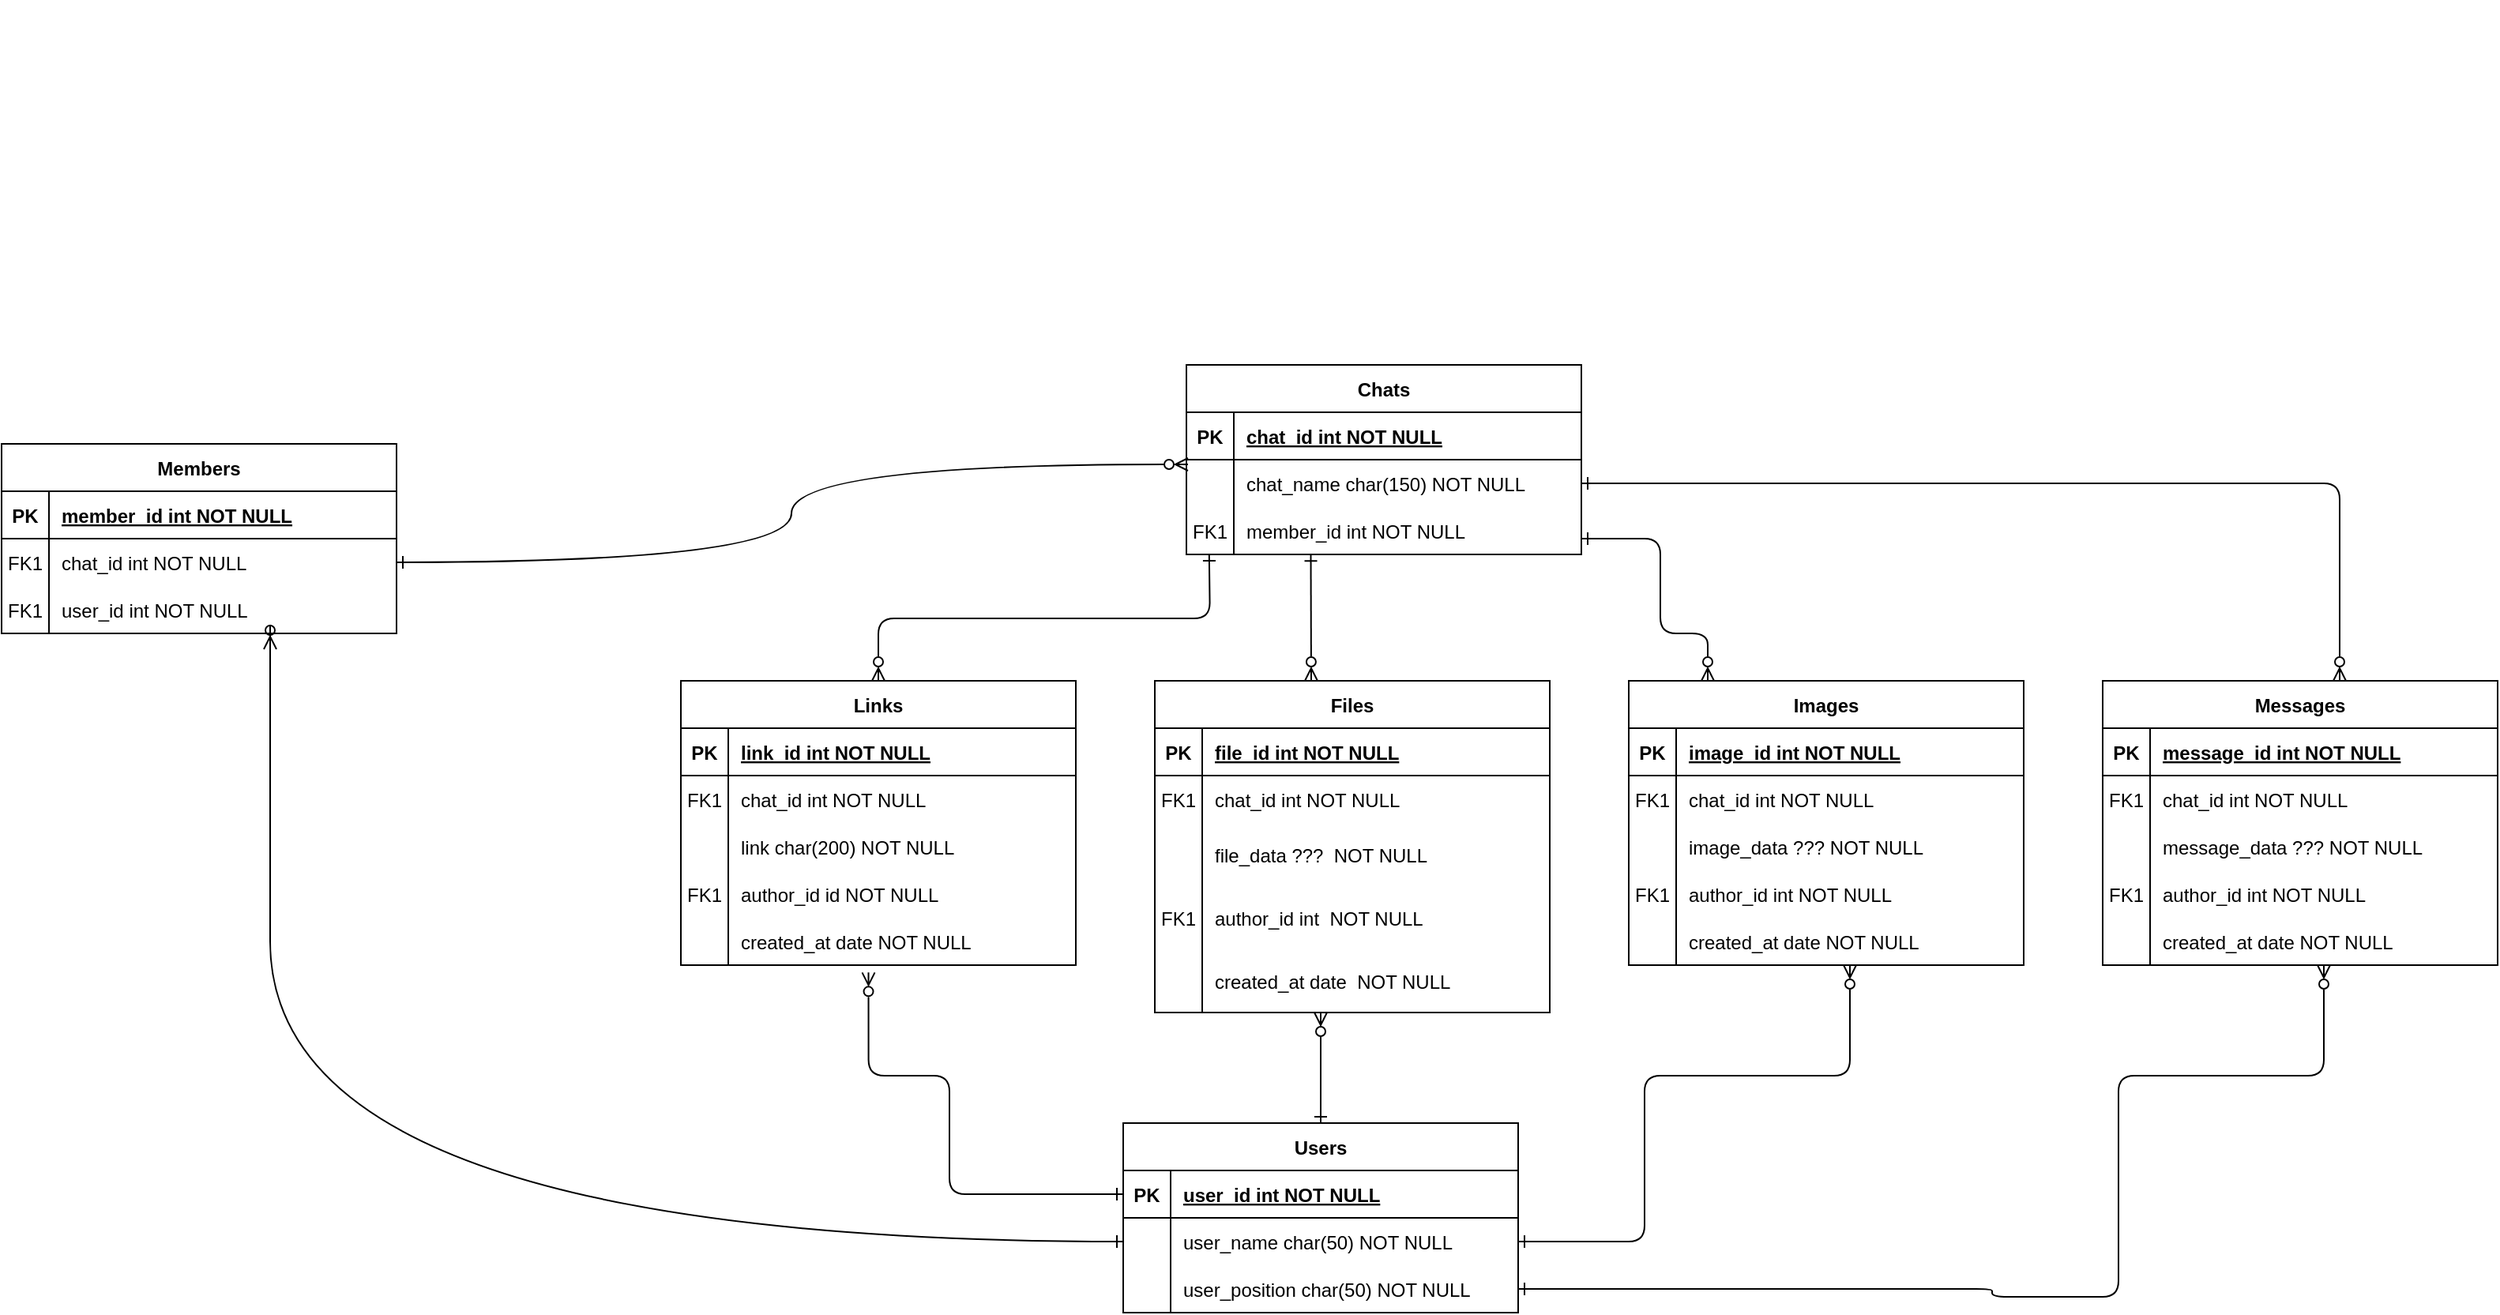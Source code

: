 <mxfile version="18.0.6" type="github">
  <diagram id="R2lEEEUBdFMjLlhIrx00" name="Database structure Vue Chat">
    <mxGraphModel dx="2926" dy="1094" grid="0" gridSize="10" guides="1" tooltips="1" connect="1" arrows="1" fold="1" page="1" pageScale="1" pageWidth="850" pageHeight="1100" math="0" shadow="0" extFonts="Permanent Marker^https://fonts.googleapis.com/css?family=Permanent+Marker">
      <root>
        <mxCell id="0" />
        <mxCell id="1" parent="0" />
        <mxCell id="C-vyLk0tnHw3VtMMgP7b-23" value="Users" style="shape=table;startSize=30;container=1;collapsible=1;childLayout=tableLayout;fixedRows=1;rowLines=0;fontStyle=1;align=center;resizeLast=1;" parent="1" vertex="1">
          <mxGeometry x="40" y="920" width="250" height="120" as="geometry" />
        </mxCell>
        <mxCell id="C-vyLk0tnHw3VtMMgP7b-24" value="" style="shape=partialRectangle;collapsible=0;dropTarget=0;pointerEvents=0;fillColor=none;points=[[0,0.5],[1,0.5]];portConstraint=eastwest;top=0;left=0;right=0;bottom=1;" parent="C-vyLk0tnHw3VtMMgP7b-23" vertex="1">
          <mxGeometry y="30" width="250" height="30" as="geometry" />
        </mxCell>
        <mxCell id="C-vyLk0tnHw3VtMMgP7b-25" value="PK" style="shape=partialRectangle;overflow=hidden;connectable=0;fillColor=none;top=0;left=0;bottom=0;right=0;fontStyle=1;" parent="C-vyLk0tnHw3VtMMgP7b-24" vertex="1">
          <mxGeometry width="30" height="30" as="geometry">
            <mxRectangle width="30" height="30" as="alternateBounds" />
          </mxGeometry>
        </mxCell>
        <mxCell id="C-vyLk0tnHw3VtMMgP7b-26" value="user_id int NOT NULL " style="shape=partialRectangle;overflow=hidden;connectable=0;fillColor=none;top=0;left=0;bottom=0;right=0;align=left;spacingLeft=6;fontStyle=5;" parent="C-vyLk0tnHw3VtMMgP7b-24" vertex="1">
          <mxGeometry x="30" width="220" height="30" as="geometry">
            <mxRectangle width="220" height="30" as="alternateBounds" />
          </mxGeometry>
        </mxCell>
        <mxCell id="C-vyLk0tnHw3VtMMgP7b-27" value="" style="shape=partialRectangle;collapsible=0;dropTarget=0;pointerEvents=0;fillColor=none;points=[[0,0.5],[1,0.5]];portConstraint=eastwest;top=0;left=0;right=0;bottom=0;" parent="C-vyLk0tnHw3VtMMgP7b-23" vertex="1">
          <mxGeometry y="60" width="250" height="30" as="geometry" />
        </mxCell>
        <mxCell id="C-vyLk0tnHw3VtMMgP7b-28" value="" style="shape=partialRectangle;overflow=hidden;connectable=0;fillColor=none;top=0;left=0;bottom=0;right=0;" parent="C-vyLk0tnHw3VtMMgP7b-27" vertex="1">
          <mxGeometry width="30" height="30" as="geometry">
            <mxRectangle width="30" height="30" as="alternateBounds" />
          </mxGeometry>
        </mxCell>
        <mxCell id="C-vyLk0tnHw3VtMMgP7b-29" value="user_name char(50) NOT NULL" style="shape=partialRectangle;overflow=hidden;connectable=0;fillColor=none;top=0;left=0;bottom=0;right=0;align=left;spacingLeft=6;" parent="C-vyLk0tnHw3VtMMgP7b-27" vertex="1">
          <mxGeometry x="30" width="220" height="30" as="geometry">
            <mxRectangle width="220" height="30" as="alternateBounds" />
          </mxGeometry>
        </mxCell>
        <mxCell id="o0ubSSUvIEQE_I8WyBQd-133" value="" style="shape=partialRectangle;collapsible=0;dropTarget=0;pointerEvents=0;fillColor=none;points=[[0,0.5],[1,0.5]];portConstraint=eastwest;top=0;left=0;right=0;bottom=0;" parent="C-vyLk0tnHw3VtMMgP7b-23" vertex="1">
          <mxGeometry y="90" width="250" height="30" as="geometry" />
        </mxCell>
        <mxCell id="o0ubSSUvIEQE_I8WyBQd-134" value="" style="shape=partialRectangle;overflow=hidden;connectable=0;fillColor=none;top=0;left=0;bottom=0;right=0;" parent="o0ubSSUvIEQE_I8WyBQd-133" vertex="1">
          <mxGeometry width="30" height="30" as="geometry">
            <mxRectangle width="30" height="30" as="alternateBounds" />
          </mxGeometry>
        </mxCell>
        <mxCell id="o0ubSSUvIEQE_I8WyBQd-135" value="user_position char(50) NOT NULL" style="shape=partialRectangle;overflow=hidden;connectable=0;fillColor=none;top=0;left=0;bottom=0;right=0;align=left;spacingLeft=6;" parent="o0ubSSUvIEQE_I8WyBQd-133" vertex="1">
          <mxGeometry x="30" width="220" height="30" as="geometry">
            <mxRectangle width="220" height="30" as="alternateBounds" />
          </mxGeometry>
        </mxCell>
        <mxCell id="o0ubSSUvIEQE_I8WyBQd-2" value="" style="shape=partialRectangle;overflow=hidden;connectable=0;fillColor=none;top=0;left=0;bottom=0;right=0;" parent="1" vertex="1">
          <mxGeometry x="120" y="210" width="30" height="30" as="geometry">
            <mxRectangle width="30" height="30" as="alternateBounds" />
          </mxGeometry>
        </mxCell>
        <mxCell id="o0ubSSUvIEQE_I8WyBQd-24" value="Chats" style="shape=table;startSize=30;container=1;collapsible=1;childLayout=tableLayout;fixedRows=1;rowLines=0;fontStyle=1;align=center;resizeLast=1;" parent="1" vertex="1">
          <mxGeometry x="80" y="440" width="250" height="120" as="geometry">
            <mxRectangle x="80" y="440" width="80" height="30" as="alternateBounds" />
          </mxGeometry>
        </mxCell>
        <mxCell id="o0ubSSUvIEQE_I8WyBQd-25" value="" style="shape=partialRectangle;collapsible=0;dropTarget=0;pointerEvents=0;fillColor=none;points=[[0,0.5],[1,0.5]];portConstraint=eastwest;top=0;left=0;right=0;bottom=1;" parent="o0ubSSUvIEQE_I8WyBQd-24" vertex="1">
          <mxGeometry y="30" width="250" height="30" as="geometry" />
        </mxCell>
        <mxCell id="o0ubSSUvIEQE_I8WyBQd-26" value="PK" style="shape=partialRectangle;overflow=hidden;connectable=0;fillColor=none;top=0;left=0;bottom=0;right=0;fontStyle=1;" parent="o0ubSSUvIEQE_I8WyBQd-25" vertex="1">
          <mxGeometry width="30" height="30" as="geometry">
            <mxRectangle width="30" height="30" as="alternateBounds" />
          </mxGeometry>
        </mxCell>
        <mxCell id="o0ubSSUvIEQE_I8WyBQd-27" value="chat_id int NOT NULL " style="shape=partialRectangle;overflow=hidden;connectable=0;fillColor=none;top=0;left=0;bottom=0;right=0;align=left;spacingLeft=6;fontStyle=5;" parent="o0ubSSUvIEQE_I8WyBQd-25" vertex="1">
          <mxGeometry x="30" width="220" height="30" as="geometry">
            <mxRectangle width="220" height="30" as="alternateBounds" />
          </mxGeometry>
        </mxCell>
        <mxCell id="o0ubSSUvIEQE_I8WyBQd-28" value="" style="shape=partialRectangle;collapsible=0;dropTarget=0;pointerEvents=0;fillColor=none;points=[[0,0.5],[1,0.5]];portConstraint=eastwest;top=0;left=0;right=0;bottom=0;" parent="o0ubSSUvIEQE_I8WyBQd-24" vertex="1">
          <mxGeometry y="60" width="250" height="30" as="geometry" />
        </mxCell>
        <mxCell id="o0ubSSUvIEQE_I8WyBQd-29" value="" style="shape=partialRectangle;overflow=hidden;connectable=0;fillColor=none;top=0;left=0;bottom=0;right=0;" parent="o0ubSSUvIEQE_I8WyBQd-28" vertex="1">
          <mxGeometry width="30" height="30" as="geometry">
            <mxRectangle width="30" height="30" as="alternateBounds" />
          </mxGeometry>
        </mxCell>
        <mxCell id="o0ubSSUvIEQE_I8WyBQd-30" value="chat_name char(150) NOT NULL" style="shape=partialRectangle;overflow=hidden;connectable=0;fillColor=none;top=0;left=0;bottom=0;right=0;align=left;spacingLeft=6;" parent="o0ubSSUvIEQE_I8WyBQd-28" vertex="1">
          <mxGeometry x="30" width="220" height="30" as="geometry">
            <mxRectangle width="220" height="30" as="alternateBounds" />
          </mxGeometry>
        </mxCell>
        <mxCell id="o0ubSSUvIEQE_I8WyBQd-130" value="" style="shape=partialRectangle;collapsible=0;dropTarget=0;pointerEvents=0;fillColor=none;points=[[0,0.5],[1,0.5]];portConstraint=eastwest;top=0;left=0;right=0;bottom=0;" parent="o0ubSSUvIEQE_I8WyBQd-24" vertex="1">
          <mxGeometry y="90" width="250" height="30" as="geometry" />
        </mxCell>
        <mxCell id="o0ubSSUvIEQE_I8WyBQd-131" value="FK1" style="shape=partialRectangle;overflow=hidden;connectable=0;fillColor=none;top=0;left=0;bottom=0;right=0;" parent="o0ubSSUvIEQE_I8WyBQd-130" vertex="1">
          <mxGeometry width="30" height="30" as="geometry">
            <mxRectangle width="30" height="30" as="alternateBounds" />
          </mxGeometry>
        </mxCell>
        <mxCell id="o0ubSSUvIEQE_I8WyBQd-132" value="member_id int NOT NULL" style="shape=partialRectangle;overflow=hidden;connectable=0;fillColor=none;top=0;left=0;bottom=0;right=0;align=left;spacingLeft=6;" parent="o0ubSSUvIEQE_I8WyBQd-130" vertex="1">
          <mxGeometry x="30" width="220" height="30" as="geometry">
            <mxRectangle width="220" height="30" as="alternateBounds" />
          </mxGeometry>
        </mxCell>
        <mxCell id="o0ubSSUvIEQE_I8WyBQd-42" value="" style="endArrow=ERone;html=1;rounded=1;edgeStyle=orthogonalEdgeStyle;startArrow=ERzeroToMany;startFill=0;endFill=0;exitX=0.5;exitY=0;exitDx=0;exitDy=0;" parent="1" source="o0ubSSUvIEQE_I8WyBQd-8" edge="1">
          <mxGeometry width="50" height="50" relative="1" as="geometry">
            <mxPoint x="94.41" y="720" as="sourcePoint" />
            <mxPoint x="94.41" y="560" as="targetPoint" />
          </mxGeometry>
        </mxCell>
        <mxCell id="o0ubSSUvIEQE_I8WyBQd-44" value="" style="endArrow=ERone;html=1;rounded=1;elbow=vertical;endFill=0;startArrow=ERzeroToMany;startFill=0;entryX=0.315;entryY=1.003;entryDx=0;entryDy=0;entryPerimeter=0;" parent="1" target="o0ubSSUvIEQE_I8WyBQd-130" edge="1">
          <mxGeometry width="50" height="50" relative="1" as="geometry">
            <mxPoint x="159" y="640" as="sourcePoint" />
            <mxPoint x="288.82" y="560" as="targetPoint" />
          </mxGeometry>
        </mxCell>
        <mxCell id="o0ubSSUvIEQE_I8WyBQd-54" value="" style="group" parent="1" vertex="1" connectable="0">
          <mxGeometry x="-240" y="640" width="250" height="120" as="geometry" />
        </mxCell>
        <mxCell id="o0ubSSUvIEQE_I8WyBQd-53" value="" style="group" parent="o0ubSSUvIEQE_I8WyBQd-54" vertex="1" connectable="0">
          <mxGeometry width="250" height="120" as="geometry" />
        </mxCell>
        <mxCell id="o0ubSSUvIEQE_I8WyBQd-8" value="Links" style="shape=table;startSize=30;container=1;collapsible=1;childLayout=tableLayout;fixedRows=1;rowLines=0;fontStyle=1;align=center;resizeLast=1;" parent="o0ubSSUvIEQE_I8WyBQd-53" vertex="1">
          <mxGeometry width="250" height="180" as="geometry" />
        </mxCell>
        <mxCell id="o0ubSSUvIEQE_I8WyBQd-9" value="" style="shape=partialRectangle;collapsible=0;dropTarget=0;pointerEvents=0;fillColor=none;points=[[0,0.5],[1,0.5]];portConstraint=eastwest;top=0;left=0;right=0;bottom=1;" parent="o0ubSSUvIEQE_I8WyBQd-8" vertex="1">
          <mxGeometry y="30" width="250" height="30" as="geometry" />
        </mxCell>
        <mxCell id="o0ubSSUvIEQE_I8WyBQd-10" value="PK" style="shape=partialRectangle;overflow=hidden;connectable=0;fillColor=none;top=0;left=0;bottom=0;right=0;fontStyle=1;" parent="o0ubSSUvIEQE_I8WyBQd-9" vertex="1">
          <mxGeometry width="30" height="30" as="geometry">
            <mxRectangle width="30" height="30" as="alternateBounds" />
          </mxGeometry>
        </mxCell>
        <mxCell id="o0ubSSUvIEQE_I8WyBQd-11" value="link_id int NOT NULL " style="shape=partialRectangle;overflow=hidden;connectable=0;fillColor=none;top=0;left=0;bottom=0;right=0;align=left;spacingLeft=6;fontStyle=5;" parent="o0ubSSUvIEQE_I8WyBQd-9" vertex="1">
          <mxGeometry x="30" width="220" height="30" as="geometry">
            <mxRectangle width="220" height="30" as="alternateBounds" />
          </mxGeometry>
        </mxCell>
        <mxCell id="o0ubSSUvIEQE_I8WyBQd-12" value="" style="shape=partialRectangle;collapsible=0;dropTarget=0;pointerEvents=0;fillColor=none;points=[[0,0.5],[1,0.5]];portConstraint=eastwest;top=0;left=0;right=0;bottom=0;" parent="o0ubSSUvIEQE_I8WyBQd-8" vertex="1">
          <mxGeometry y="60" width="250" height="30" as="geometry" />
        </mxCell>
        <mxCell id="o0ubSSUvIEQE_I8WyBQd-13" value="FK1" style="shape=partialRectangle;overflow=hidden;connectable=0;fillColor=none;top=0;left=0;bottom=0;right=0;" parent="o0ubSSUvIEQE_I8WyBQd-12" vertex="1">
          <mxGeometry width="30" height="30" as="geometry">
            <mxRectangle width="30" height="30" as="alternateBounds" />
          </mxGeometry>
        </mxCell>
        <mxCell id="o0ubSSUvIEQE_I8WyBQd-14" value="chat_id int NOT NULL" style="shape=partialRectangle;overflow=hidden;connectable=0;fillColor=none;top=0;left=0;bottom=0;right=0;align=left;spacingLeft=6;" parent="o0ubSSUvIEQE_I8WyBQd-12" vertex="1">
          <mxGeometry x="30" width="220" height="30" as="geometry">
            <mxRectangle width="220" height="30" as="alternateBounds" />
          </mxGeometry>
        </mxCell>
        <mxCell id="o0ubSSUvIEQE_I8WyBQd-121" value="" style="shape=partialRectangle;collapsible=0;dropTarget=0;pointerEvents=0;fillColor=none;points=[[0,0.5],[1,0.5]];portConstraint=eastwest;top=0;left=0;right=0;bottom=0;" parent="o0ubSSUvIEQE_I8WyBQd-8" vertex="1">
          <mxGeometry y="90" width="250" height="30" as="geometry" />
        </mxCell>
        <mxCell id="o0ubSSUvIEQE_I8WyBQd-122" value="" style="shape=partialRectangle;overflow=hidden;connectable=0;fillColor=none;top=0;left=0;bottom=0;right=0;" parent="o0ubSSUvIEQE_I8WyBQd-121" vertex="1">
          <mxGeometry width="30" height="30" as="geometry">
            <mxRectangle width="30" height="30" as="alternateBounds" />
          </mxGeometry>
        </mxCell>
        <mxCell id="o0ubSSUvIEQE_I8WyBQd-123" value="link char(200) NOT NULL" style="shape=partialRectangle;overflow=hidden;connectable=0;fillColor=none;top=0;left=0;bottom=0;right=0;align=left;spacingLeft=6;" parent="o0ubSSUvIEQE_I8WyBQd-121" vertex="1">
          <mxGeometry x="30" width="220" height="30" as="geometry">
            <mxRectangle width="220" height="30" as="alternateBounds" />
          </mxGeometry>
        </mxCell>
        <mxCell id="o0ubSSUvIEQE_I8WyBQd-124" value="" style="shape=partialRectangle;collapsible=0;dropTarget=0;pointerEvents=0;fillColor=none;points=[[0,0.5],[1,0.5]];portConstraint=eastwest;top=0;left=0;right=0;bottom=0;" parent="o0ubSSUvIEQE_I8WyBQd-8" vertex="1">
          <mxGeometry y="120" width="250" height="30" as="geometry" />
        </mxCell>
        <mxCell id="o0ubSSUvIEQE_I8WyBQd-125" value="FK1" style="shape=partialRectangle;overflow=hidden;connectable=0;fillColor=none;top=0;left=0;bottom=0;right=0;" parent="o0ubSSUvIEQE_I8WyBQd-124" vertex="1">
          <mxGeometry width="30" height="30" as="geometry">
            <mxRectangle width="30" height="30" as="alternateBounds" />
          </mxGeometry>
        </mxCell>
        <mxCell id="o0ubSSUvIEQE_I8WyBQd-126" value="author_id id NOT NULL" style="shape=partialRectangle;overflow=hidden;connectable=0;fillColor=none;top=0;left=0;bottom=0;right=0;align=left;spacingLeft=6;" parent="o0ubSSUvIEQE_I8WyBQd-124" vertex="1">
          <mxGeometry x="30" width="220" height="30" as="geometry">
            <mxRectangle width="220" height="30" as="alternateBounds" />
          </mxGeometry>
        </mxCell>
        <mxCell id="o0ubSSUvIEQE_I8WyBQd-15" value="" style="shape=partialRectangle;collapsible=0;dropTarget=0;pointerEvents=0;fillColor=none;points=[[0,0.5],[1,0.5]];portConstraint=eastwest;top=0;left=0;right=0;bottom=0;" parent="o0ubSSUvIEQE_I8WyBQd-8" vertex="1">
          <mxGeometry y="150" width="250" height="30" as="geometry" />
        </mxCell>
        <mxCell id="o0ubSSUvIEQE_I8WyBQd-16" value="" style="shape=partialRectangle;overflow=hidden;connectable=0;fillColor=none;top=0;left=0;bottom=0;right=0;" parent="o0ubSSUvIEQE_I8WyBQd-15" vertex="1">
          <mxGeometry width="30" height="30" as="geometry">
            <mxRectangle width="30" height="30" as="alternateBounds" />
          </mxGeometry>
        </mxCell>
        <mxCell id="o0ubSSUvIEQE_I8WyBQd-17" value="created_at date NOT NULL" style="shape=partialRectangle;overflow=hidden;connectable=0;fillColor=none;top=0;left=0;bottom=0;right=0;align=left;spacingLeft=6;" parent="o0ubSSUvIEQE_I8WyBQd-15" vertex="1">
          <mxGeometry x="30" width="220" height="30" as="geometry">
            <mxRectangle width="220" height="30" as="alternateBounds" />
          </mxGeometry>
        </mxCell>
        <mxCell id="o0ubSSUvIEQE_I8WyBQd-55" value="" style="group" parent="o0ubSSUvIEQE_I8WyBQd-53" vertex="1" connectable="0">
          <mxGeometry y="80" width="250" height="20" as="geometry" />
        </mxCell>
        <mxCell id="o0ubSSUvIEQE_I8WyBQd-49" value="" style="shape=partialRectangle;overflow=hidden;connectable=0;fillColor=none;top=0;left=0;bottom=0;right=0;" parent="o0ubSSUvIEQE_I8WyBQd-55" vertex="1">
          <mxGeometry width="30" height="20" as="geometry">
            <mxRectangle width="30" height="30" as="alternateBounds" />
          </mxGeometry>
        </mxCell>
        <mxCell id="o0ubSSUvIEQE_I8WyBQd-63" value="" style="group" parent="1" vertex="1" connectable="0">
          <mxGeometry x="60" y="640" width="250" height="210" as="geometry" />
        </mxCell>
        <mxCell id="o0ubSSUvIEQE_I8WyBQd-62" value="" style="group" parent="o0ubSSUvIEQE_I8WyBQd-63" vertex="1" connectable="0">
          <mxGeometry width="250" height="210.0" as="geometry" />
        </mxCell>
        <mxCell id="C-vyLk0tnHw3VtMMgP7b-13" value="Files" style="shape=table;startSize=30;container=1;collapsible=1;childLayout=tableLayout;fixedRows=1;rowLines=0;fontStyle=1;align=center;resizeLast=1;" parent="o0ubSSUvIEQE_I8WyBQd-62" vertex="1">
          <mxGeometry width="250" height="210" as="geometry" />
        </mxCell>
        <mxCell id="C-vyLk0tnHw3VtMMgP7b-14" value="" style="shape=partialRectangle;collapsible=0;dropTarget=0;pointerEvents=0;fillColor=none;points=[[0,0.5],[1,0.5]];portConstraint=eastwest;top=0;left=0;right=0;bottom=1;" parent="C-vyLk0tnHw3VtMMgP7b-13" vertex="1">
          <mxGeometry y="30" width="250" height="30" as="geometry" />
        </mxCell>
        <mxCell id="C-vyLk0tnHw3VtMMgP7b-15" value="PK" style="shape=partialRectangle;overflow=hidden;connectable=0;fillColor=none;top=0;left=0;bottom=0;right=0;fontStyle=1;" parent="C-vyLk0tnHw3VtMMgP7b-14" vertex="1">
          <mxGeometry width="30" height="30" as="geometry">
            <mxRectangle width="30" height="30" as="alternateBounds" />
          </mxGeometry>
        </mxCell>
        <mxCell id="C-vyLk0tnHw3VtMMgP7b-16" value="file_id int NOT NULL " style="shape=partialRectangle;overflow=hidden;connectable=0;fillColor=none;top=0;left=0;bottom=0;right=0;align=left;spacingLeft=6;fontStyle=5;" parent="C-vyLk0tnHw3VtMMgP7b-14" vertex="1">
          <mxGeometry x="30" width="220" height="30" as="geometry">
            <mxRectangle width="220" height="30" as="alternateBounds" />
          </mxGeometry>
        </mxCell>
        <mxCell id="C-vyLk0tnHw3VtMMgP7b-17" value="" style="shape=partialRectangle;collapsible=0;dropTarget=0;pointerEvents=0;fillColor=none;points=[[0,0.5],[1,0.5]];portConstraint=eastwest;top=0;left=0;right=0;bottom=0;" parent="C-vyLk0tnHw3VtMMgP7b-13" vertex="1">
          <mxGeometry y="60" width="250" height="30" as="geometry" />
        </mxCell>
        <mxCell id="C-vyLk0tnHw3VtMMgP7b-18" value="FK1" style="shape=partialRectangle;overflow=hidden;connectable=0;fillColor=none;top=0;left=0;bottom=0;right=0;" parent="C-vyLk0tnHw3VtMMgP7b-17" vertex="1">
          <mxGeometry width="30" height="30" as="geometry">
            <mxRectangle width="30" height="30" as="alternateBounds" />
          </mxGeometry>
        </mxCell>
        <mxCell id="C-vyLk0tnHw3VtMMgP7b-19" value="chat_id int NOT NULL" style="shape=partialRectangle;overflow=hidden;connectable=0;fillColor=none;top=0;left=0;bottom=0;right=0;align=left;spacingLeft=6;" parent="C-vyLk0tnHw3VtMMgP7b-17" vertex="1">
          <mxGeometry x="30" width="220" height="30" as="geometry">
            <mxRectangle width="220" height="30" as="alternateBounds" />
          </mxGeometry>
        </mxCell>
        <mxCell id="C-vyLk0tnHw3VtMMgP7b-20" value="" style="shape=partialRectangle;collapsible=0;dropTarget=0;pointerEvents=0;fillColor=none;points=[[0,0.5],[1,0.5]];portConstraint=eastwest;top=0;left=0;right=0;bottom=0;" parent="C-vyLk0tnHw3VtMMgP7b-13" vertex="1">
          <mxGeometry y="90" width="250" height="40" as="geometry" />
        </mxCell>
        <mxCell id="C-vyLk0tnHw3VtMMgP7b-21" value="" style="shape=partialRectangle;overflow=hidden;connectable=0;fillColor=none;top=0;left=0;bottom=0;right=0;" parent="C-vyLk0tnHw3VtMMgP7b-20" vertex="1">
          <mxGeometry width="30" height="40" as="geometry">
            <mxRectangle width="30" height="40" as="alternateBounds" />
          </mxGeometry>
        </mxCell>
        <mxCell id="C-vyLk0tnHw3VtMMgP7b-22" value="file_data ???  NOT NULL" style="shape=partialRectangle;overflow=hidden;connectable=0;fillColor=none;top=0;left=0;bottom=0;right=0;align=left;spacingLeft=6;" parent="C-vyLk0tnHw3VtMMgP7b-20" vertex="1">
          <mxGeometry x="30" width="220" height="40" as="geometry">
            <mxRectangle width="220" height="40" as="alternateBounds" />
          </mxGeometry>
        </mxCell>
        <mxCell id="o0ubSSUvIEQE_I8WyBQd-112" value="" style="shape=partialRectangle;collapsible=0;dropTarget=0;pointerEvents=0;fillColor=none;points=[[0,0.5],[1,0.5]];portConstraint=eastwest;top=0;left=0;right=0;bottom=0;" parent="C-vyLk0tnHw3VtMMgP7b-13" vertex="1">
          <mxGeometry y="130" width="250" height="40" as="geometry" />
        </mxCell>
        <mxCell id="o0ubSSUvIEQE_I8WyBQd-113" value="FK1" style="shape=partialRectangle;overflow=hidden;connectable=0;fillColor=none;top=0;left=0;bottom=0;right=0;" parent="o0ubSSUvIEQE_I8WyBQd-112" vertex="1">
          <mxGeometry width="30" height="40" as="geometry">
            <mxRectangle width="30" height="40" as="alternateBounds" />
          </mxGeometry>
        </mxCell>
        <mxCell id="o0ubSSUvIEQE_I8WyBQd-114" value="author_id int  NOT NULL" style="shape=partialRectangle;overflow=hidden;connectable=0;fillColor=none;top=0;left=0;bottom=0;right=0;align=left;spacingLeft=6;" parent="o0ubSSUvIEQE_I8WyBQd-112" vertex="1">
          <mxGeometry x="30" width="220" height="40" as="geometry">
            <mxRectangle width="220" height="40" as="alternateBounds" />
          </mxGeometry>
        </mxCell>
        <mxCell id="o0ubSSUvIEQE_I8WyBQd-115" value="" style="shape=partialRectangle;collapsible=0;dropTarget=0;pointerEvents=0;fillColor=none;points=[[0,0.5],[1,0.5]];portConstraint=eastwest;top=0;left=0;right=0;bottom=0;" parent="C-vyLk0tnHw3VtMMgP7b-13" vertex="1">
          <mxGeometry y="170" width="250" height="40" as="geometry" />
        </mxCell>
        <mxCell id="o0ubSSUvIEQE_I8WyBQd-116" value="" style="shape=partialRectangle;overflow=hidden;connectable=0;fillColor=none;top=0;left=0;bottom=0;right=0;" parent="o0ubSSUvIEQE_I8WyBQd-115" vertex="1">
          <mxGeometry width="30" height="40" as="geometry">
            <mxRectangle width="30" height="40" as="alternateBounds" />
          </mxGeometry>
        </mxCell>
        <mxCell id="o0ubSSUvIEQE_I8WyBQd-117" value="created_at date  NOT NULL" style="shape=partialRectangle;overflow=hidden;connectable=0;fillColor=none;top=0;left=0;bottom=0;right=0;align=left;spacingLeft=6;" parent="o0ubSSUvIEQE_I8WyBQd-115" vertex="1">
          <mxGeometry x="30" width="220" height="40" as="geometry">
            <mxRectangle width="220" height="40" as="alternateBounds" />
          </mxGeometry>
        </mxCell>
        <mxCell id="o0ubSSUvIEQE_I8WyBQd-66" value="" style="group" parent="1" vertex="1" connectable="0">
          <mxGeometry x="360" y="640" width="250" height="180" as="geometry" />
        </mxCell>
        <mxCell id="o0ubSSUvIEQE_I8WyBQd-69" value="" style="group" parent="o0ubSSUvIEQE_I8WyBQd-66" vertex="1" connectable="0">
          <mxGeometry width="250" height="180" as="geometry" />
        </mxCell>
        <mxCell id="C-vyLk0tnHw3VtMMgP7b-2" value="Images" style="shape=table;startSize=30;container=1;collapsible=1;childLayout=tableLayout;fixedRows=1;rowLines=0;fontStyle=1;align=center;resizeLast=1;" parent="o0ubSSUvIEQE_I8WyBQd-69" vertex="1">
          <mxGeometry width="250" height="180" as="geometry" />
        </mxCell>
        <mxCell id="C-vyLk0tnHw3VtMMgP7b-3" value="" style="shape=partialRectangle;collapsible=0;dropTarget=0;pointerEvents=0;fillColor=none;points=[[0,0.5],[1,0.5]];portConstraint=eastwest;top=0;left=0;right=0;bottom=1;" parent="C-vyLk0tnHw3VtMMgP7b-2" vertex="1">
          <mxGeometry y="30" width="250" height="30" as="geometry" />
        </mxCell>
        <mxCell id="C-vyLk0tnHw3VtMMgP7b-4" value="PK" style="shape=partialRectangle;overflow=hidden;connectable=0;fillColor=none;top=0;left=0;bottom=0;right=0;fontStyle=1;" parent="C-vyLk0tnHw3VtMMgP7b-3" vertex="1">
          <mxGeometry width="30" height="30" as="geometry">
            <mxRectangle width="30" height="30" as="alternateBounds" />
          </mxGeometry>
        </mxCell>
        <mxCell id="C-vyLk0tnHw3VtMMgP7b-5" value="image_id int NOT NULL " style="shape=partialRectangle;overflow=hidden;connectable=0;fillColor=none;top=0;left=0;bottom=0;right=0;align=left;spacingLeft=6;fontStyle=5;" parent="C-vyLk0tnHw3VtMMgP7b-3" vertex="1">
          <mxGeometry x="30" width="220" height="30" as="geometry">
            <mxRectangle width="220" height="30" as="alternateBounds" />
          </mxGeometry>
        </mxCell>
        <mxCell id="C-vyLk0tnHw3VtMMgP7b-6" value="" style="shape=partialRectangle;collapsible=0;dropTarget=0;pointerEvents=0;fillColor=none;points=[[0,0.5],[1,0.5]];portConstraint=eastwest;top=0;left=0;right=0;bottom=0;" parent="C-vyLk0tnHw3VtMMgP7b-2" vertex="1">
          <mxGeometry y="60" width="250" height="30" as="geometry" />
        </mxCell>
        <mxCell id="C-vyLk0tnHw3VtMMgP7b-7" value="FK1" style="shape=partialRectangle;overflow=hidden;connectable=0;fillColor=none;top=0;left=0;bottom=0;right=0;" parent="C-vyLk0tnHw3VtMMgP7b-6" vertex="1">
          <mxGeometry width="30" height="30" as="geometry">
            <mxRectangle width="30" height="30" as="alternateBounds" />
          </mxGeometry>
        </mxCell>
        <mxCell id="C-vyLk0tnHw3VtMMgP7b-8" value="chat_id int NOT NULL" style="shape=partialRectangle;overflow=hidden;connectable=0;fillColor=none;top=0;left=0;bottom=0;right=0;align=left;spacingLeft=6;" parent="C-vyLk0tnHw3VtMMgP7b-6" vertex="1">
          <mxGeometry x="30" width="220" height="30" as="geometry">
            <mxRectangle width="220" height="30" as="alternateBounds" />
          </mxGeometry>
        </mxCell>
        <mxCell id="o0ubSSUvIEQE_I8WyBQd-79" value="" style="shape=partialRectangle;collapsible=0;dropTarget=0;pointerEvents=0;fillColor=none;points=[[0,0.5],[1,0.5]];portConstraint=eastwest;top=0;left=0;right=0;bottom=0;" parent="C-vyLk0tnHw3VtMMgP7b-2" vertex="1">
          <mxGeometry y="90" width="250" height="30" as="geometry" />
        </mxCell>
        <mxCell id="o0ubSSUvIEQE_I8WyBQd-80" value="" style="shape=partialRectangle;overflow=hidden;connectable=0;fillColor=none;top=0;left=0;bottom=0;right=0;" parent="o0ubSSUvIEQE_I8WyBQd-79" vertex="1">
          <mxGeometry width="30" height="30" as="geometry">
            <mxRectangle width="30" height="30" as="alternateBounds" />
          </mxGeometry>
        </mxCell>
        <mxCell id="o0ubSSUvIEQE_I8WyBQd-81" value="image_data ??? NOT NULL" style="shape=partialRectangle;overflow=hidden;connectable=0;fillColor=none;top=0;left=0;bottom=0;right=0;align=left;spacingLeft=6;" parent="o0ubSSUvIEQE_I8WyBQd-79" vertex="1">
          <mxGeometry x="30" width="220" height="30" as="geometry">
            <mxRectangle width="220" height="30" as="alternateBounds" />
          </mxGeometry>
        </mxCell>
        <mxCell id="C-vyLk0tnHw3VtMMgP7b-9" value="" style="shape=partialRectangle;collapsible=0;dropTarget=0;pointerEvents=0;fillColor=none;points=[[0,0.5],[1,0.5]];portConstraint=eastwest;top=0;left=0;right=0;bottom=0;" parent="C-vyLk0tnHw3VtMMgP7b-2" vertex="1">
          <mxGeometry y="120" width="250" height="30" as="geometry" />
        </mxCell>
        <mxCell id="C-vyLk0tnHw3VtMMgP7b-10" value="FK1" style="shape=partialRectangle;overflow=hidden;connectable=0;fillColor=none;top=0;left=0;bottom=0;right=0;" parent="C-vyLk0tnHw3VtMMgP7b-9" vertex="1">
          <mxGeometry width="30" height="30" as="geometry">
            <mxRectangle width="30" height="30" as="alternateBounds" />
          </mxGeometry>
        </mxCell>
        <mxCell id="C-vyLk0tnHw3VtMMgP7b-11" value="author_id int NOT NULL" style="shape=partialRectangle;overflow=hidden;connectable=0;fillColor=none;top=0;left=0;bottom=0;right=0;align=left;spacingLeft=6;" parent="C-vyLk0tnHw3VtMMgP7b-9" vertex="1">
          <mxGeometry x="30" width="220" height="30" as="geometry">
            <mxRectangle width="220" height="30" as="alternateBounds" />
          </mxGeometry>
        </mxCell>
        <mxCell id="o0ubSSUvIEQE_I8WyBQd-91" value="" style="shape=partialRectangle;collapsible=0;dropTarget=0;pointerEvents=0;fillColor=none;points=[[0,0.5],[1,0.5]];portConstraint=eastwest;top=0;left=0;right=0;bottom=0;" parent="C-vyLk0tnHw3VtMMgP7b-2" vertex="1">
          <mxGeometry y="150" width="250" height="30" as="geometry" />
        </mxCell>
        <mxCell id="o0ubSSUvIEQE_I8WyBQd-92" value="" style="shape=partialRectangle;overflow=hidden;connectable=0;fillColor=none;top=0;left=0;bottom=0;right=0;" parent="o0ubSSUvIEQE_I8WyBQd-91" vertex="1">
          <mxGeometry width="30" height="30" as="geometry">
            <mxRectangle width="30" height="30" as="alternateBounds" />
          </mxGeometry>
        </mxCell>
        <mxCell id="o0ubSSUvIEQE_I8WyBQd-93" value="created_at date NOT NULL" style="shape=partialRectangle;overflow=hidden;connectable=0;fillColor=none;top=0;left=0;bottom=0;right=0;align=left;spacingLeft=6;" parent="o0ubSSUvIEQE_I8WyBQd-91" vertex="1">
          <mxGeometry x="30" width="220" height="30" as="geometry">
            <mxRectangle width="220" height="30" as="alternateBounds" />
          </mxGeometry>
        </mxCell>
        <mxCell id="o0ubSSUvIEQE_I8WyBQd-71" value="" style="endArrow=ERone;html=1;rounded=1;elbow=vertical;endFill=0;startArrow=ERzeroToMany;startFill=0;edgeStyle=orthogonalEdgeStyle;" parent="1" edge="1">
          <mxGeometry width="50" height="50" relative="1" as="geometry">
            <mxPoint x="410" y="640" as="sourcePoint" />
            <mxPoint x="330" y="550" as="targetPoint" />
            <Array as="points">
              <mxPoint x="410" y="610" />
              <mxPoint x="380" y="610" />
              <mxPoint x="380" y="550" />
            </Array>
          </mxGeometry>
        </mxCell>
        <mxCell id="o0ubSSUvIEQE_I8WyBQd-137" value="Members" style="shape=table;startSize=30;container=1;collapsible=1;childLayout=tableLayout;fixedRows=1;rowLines=0;fontStyle=1;align=center;resizeLast=1;" parent="1" vertex="1">
          <mxGeometry x="-670" y="490" width="250" height="120" as="geometry">
            <mxRectangle x="80" y="440" width="80" height="30" as="alternateBounds" />
          </mxGeometry>
        </mxCell>
        <mxCell id="o0ubSSUvIEQE_I8WyBQd-138" value="" style="shape=partialRectangle;collapsible=0;dropTarget=0;pointerEvents=0;fillColor=none;points=[[0,0.5],[1,0.5]];portConstraint=eastwest;top=0;left=0;right=0;bottom=1;" parent="o0ubSSUvIEQE_I8WyBQd-137" vertex="1">
          <mxGeometry y="30" width="250" height="30" as="geometry" />
        </mxCell>
        <mxCell id="o0ubSSUvIEQE_I8WyBQd-139" value="PK" style="shape=partialRectangle;overflow=hidden;connectable=0;fillColor=none;top=0;left=0;bottom=0;right=0;fontStyle=1;" parent="o0ubSSUvIEQE_I8WyBQd-138" vertex="1">
          <mxGeometry width="30" height="30" as="geometry">
            <mxRectangle width="30" height="30" as="alternateBounds" />
          </mxGeometry>
        </mxCell>
        <mxCell id="o0ubSSUvIEQE_I8WyBQd-140" value="member_id int NOT NULL " style="shape=partialRectangle;overflow=hidden;connectable=0;fillColor=none;top=0;left=0;bottom=0;right=0;align=left;spacingLeft=6;fontStyle=5;" parent="o0ubSSUvIEQE_I8WyBQd-138" vertex="1">
          <mxGeometry x="30" width="220" height="30" as="geometry">
            <mxRectangle width="220" height="30" as="alternateBounds" />
          </mxGeometry>
        </mxCell>
        <mxCell id="o0ubSSUvIEQE_I8WyBQd-141" value="" style="shape=partialRectangle;collapsible=0;dropTarget=0;pointerEvents=0;fillColor=none;points=[[0,0.5],[1,0.5]];portConstraint=eastwest;top=0;left=0;right=0;bottom=0;" parent="o0ubSSUvIEQE_I8WyBQd-137" vertex="1">
          <mxGeometry y="60" width="250" height="30" as="geometry" />
        </mxCell>
        <mxCell id="o0ubSSUvIEQE_I8WyBQd-142" value="FK1" style="shape=partialRectangle;overflow=hidden;connectable=0;fillColor=none;top=0;left=0;bottom=0;right=0;" parent="o0ubSSUvIEQE_I8WyBQd-141" vertex="1">
          <mxGeometry width="30" height="30" as="geometry">
            <mxRectangle width="30" height="30" as="alternateBounds" />
          </mxGeometry>
        </mxCell>
        <mxCell id="o0ubSSUvIEQE_I8WyBQd-143" value="chat_id int NOT NULL" style="shape=partialRectangle;overflow=hidden;connectable=0;fillColor=none;top=0;left=0;bottom=0;right=0;align=left;spacingLeft=6;" parent="o0ubSSUvIEQE_I8WyBQd-141" vertex="1">
          <mxGeometry x="30" width="220" height="30" as="geometry">
            <mxRectangle width="220" height="30" as="alternateBounds" />
          </mxGeometry>
        </mxCell>
        <mxCell id="o0ubSSUvIEQE_I8WyBQd-144" value="" style="shape=partialRectangle;collapsible=0;dropTarget=0;pointerEvents=0;fillColor=none;points=[[0,0.5],[1,0.5]];portConstraint=eastwest;top=0;left=0;right=0;bottom=0;" parent="o0ubSSUvIEQE_I8WyBQd-137" vertex="1">
          <mxGeometry y="90" width="250" height="30" as="geometry" />
        </mxCell>
        <mxCell id="o0ubSSUvIEQE_I8WyBQd-145" value="FK1" style="shape=partialRectangle;overflow=hidden;connectable=0;fillColor=none;top=0;left=0;bottom=0;right=0;" parent="o0ubSSUvIEQE_I8WyBQd-144" vertex="1">
          <mxGeometry width="30" height="30" as="geometry">
            <mxRectangle width="30" height="30" as="alternateBounds" />
          </mxGeometry>
        </mxCell>
        <mxCell id="o0ubSSUvIEQE_I8WyBQd-146" value="user_id int NOT NULL" style="shape=partialRectangle;overflow=hidden;connectable=0;fillColor=none;top=0;left=0;bottom=0;right=0;align=left;spacingLeft=6;" parent="o0ubSSUvIEQE_I8WyBQd-144" vertex="1">
          <mxGeometry x="30" width="220" height="30" as="geometry">
            <mxRectangle width="220" height="30" as="alternateBounds" />
          </mxGeometry>
        </mxCell>
        <mxCell id="o0ubSSUvIEQE_I8WyBQd-148" value="" style="endArrow=ERzeroToMany;html=1;rounded=1;elbow=vertical;exitX=1;exitY=0.5;exitDx=0;exitDy=0;entryX=0.004;entryY=0.1;entryDx=0;entryDy=0;entryPerimeter=0;endFill=0;startArrow=ERone;startFill=0;edgeStyle=orthogonalEdgeStyle;curved=1;" parent="1" source="o0ubSSUvIEQE_I8WyBQd-141" target="o0ubSSUvIEQE_I8WyBQd-28" edge="1">
          <mxGeometry width="50" height="50" relative="1" as="geometry">
            <mxPoint x="-260" y="690" as="sourcePoint" />
            <mxPoint x="-210" y="540" as="targetPoint" />
          </mxGeometry>
        </mxCell>
        <mxCell id="o0ubSSUvIEQE_I8WyBQd-149" value="" style="endArrow=ERzeroToMany;html=1;rounded=1;curved=1;elbow=vertical;exitX=0;exitY=0.5;exitDx=0;exitDy=0;edgeStyle=orthogonalEdgeStyle;endFill=0;startArrow=ERone;startFill=0;" parent="1" source="C-vyLk0tnHw3VtMMgP7b-27" edge="1">
          <mxGeometry width="50" height="50" relative="1" as="geometry">
            <mxPoint x="-560" y="740" as="sourcePoint" />
            <mxPoint x="-500" y="620" as="targetPoint" />
            <Array as="points">
              <mxPoint x="-500" y="995" />
              <mxPoint x="-500" y="615" />
            </Array>
          </mxGeometry>
        </mxCell>
        <mxCell id="o0ubSSUvIEQE_I8WyBQd-150" value="" style="endArrow=ERone;html=1;rounded=1;edgeStyle=orthogonalEdgeStyle;startArrow=ERzeroToMany;startFill=0;endFill=0;exitX=0.475;exitY=1.156;exitDx=0;exitDy=0;entryX=0;entryY=0.5;entryDx=0;entryDy=0;exitPerimeter=0;" parent="1" source="o0ubSSUvIEQE_I8WyBQd-15" target="C-vyLk0tnHw3VtMMgP7b-24" edge="1">
          <mxGeometry width="50" height="50" relative="1" as="geometry">
            <mxPoint x="-219.7" y="910" as="sourcePoint" />
            <mxPoint x="-10.29" y="830" as="targetPoint" />
            <Array as="points">
              <mxPoint x="-121" y="890" />
              <mxPoint x="-70" y="890" />
              <mxPoint x="-70" y="965" />
            </Array>
          </mxGeometry>
        </mxCell>
        <mxCell id="o0ubSSUvIEQE_I8WyBQd-151" value="" style="endArrow=ERone;html=1;rounded=1;elbow=vertical;endFill=0;startArrow=ERzeroToMany;startFill=0;" parent="1" target="C-vyLk0tnHw3VtMMgP7b-23" edge="1">
          <mxGeometry width="50" height="50" relative="1" as="geometry">
            <mxPoint x="165" y="850" as="sourcePoint" />
            <mxPoint x="168.75" y="570.09" as="targetPoint" />
          </mxGeometry>
        </mxCell>
        <mxCell id="o0ubSSUvIEQE_I8WyBQd-153" value="" style="endArrow=ERone;html=1;rounded=1;endFill=0;startArrow=ERzeroToMany;startFill=0;edgeStyle=orthogonalEdgeStyle;entryX=1;entryY=0.5;entryDx=0;entryDy=0;" parent="1" target="C-vyLk0tnHw3VtMMgP7b-27" edge="1">
          <mxGeometry width="50" height="50" relative="1" as="geometry">
            <mxPoint x="500" y="820" as="sourcePoint" />
            <mxPoint x="320" y="990" as="targetPoint" />
            <Array as="points">
              <mxPoint x="500" y="890" />
              <mxPoint x="370" y="890" />
              <mxPoint x="370" y="995" />
            </Array>
          </mxGeometry>
        </mxCell>
        <mxCell id="o0ubSSUvIEQE_I8WyBQd-154" value="" style="group" parent="1" vertex="1" connectable="0">
          <mxGeometry x="660" y="640" width="250" height="180" as="geometry" />
        </mxCell>
        <mxCell id="o0ubSSUvIEQE_I8WyBQd-155" value="" style="group" parent="o0ubSSUvIEQE_I8WyBQd-154" vertex="1" connectable="0">
          <mxGeometry width="250" height="180" as="geometry" />
        </mxCell>
        <mxCell id="o0ubSSUvIEQE_I8WyBQd-156" value="Messages" style="shape=table;startSize=30;container=1;collapsible=1;childLayout=tableLayout;fixedRows=1;rowLines=0;fontStyle=1;align=center;resizeLast=1;" parent="o0ubSSUvIEQE_I8WyBQd-155" vertex="1">
          <mxGeometry width="250" height="180" as="geometry" />
        </mxCell>
        <mxCell id="o0ubSSUvIEQE_I8WyBQd-157" value="" style="shape=partialRectangle;collapsible=0;dropTarget=0;pointerEvents=0;fillColor=none;points=[[0,0.5],[1,0.5]];portConstraint=eastwest;top=0;left=0;right=0;bottom=1;" parent="o0ubSSUvIEQE_I8WyBQd-156" vertex="1">
          <mxGeometry y="30" width="250" height="30" as="geometry" />
        </mxCell>
        <mxCell id="o0ubSSUvIEQE_I8WyBQd-158" value="PK" style="shape=partialRectangle;overflow=hidden;connectable=0;fillColor=none;top=0;left=0;bottom=0;right=0;fontStyle=1;" parent="o0ubSSUvIEQE_I8WyBQd-157" vertex="1">
          <mxGeometry width="30" height="30" as="geometry">
            <mxRectangle width="30" height="30" as="alternateBounds" />
          </mxGeometry>
        </mxCell>
        <mxCell id="o0ubSSUvIEQE_I8WyBQd-159" value="message_id int NOT NULL " style="shape=partialRectangle;overflow=hidden;connectable=0;fillColor=none;top=0;left=0;bottom=0;right=0;align=left;spacingLeft=6;fontStyle=5;" parent="o0ubSSUvIEQE_I8WyBQd-157" vertex="1">
          <mxGeometry x="30" width="220" height="30" as="geometry">
            <mxRectangle width="220" height="30" as="alternateBounds" />
          </mxGeometry>
        </mxCell>
        <mxCell id="o0ubSSUvIEQE_I8WyBQd-160" value="" style="shape=partialRectangle;collapsible=0;dropTarget=0;pointerEvents=0;fillColor=none;points=[[0,0.5],[1,0.5]];portConstraint=eastwest;top=0;left=0;right=0;bottom=0;" parent="o0ubSSUvIEQE_I8WyBQd-156" vertex="1">
          <mxGeometry y="60" width="250" height="30" as="geometry" />
        </mxCell>
        <mxCell id="o0ubSSUvIEQE_I8WyBQd-161" value="FK1" style="shape=partialRectangle;overflow=hidden;connectable=0;fillColor=none;top=0;left=0;bottom=0;right=0;" parent="o0ubSSUvIEQE_I8WyBQd-160" vertex="1">
          <mxGeometry width="30" height="30" as="geometry">
            <mxRectangle width="30" height="30" as="alternateBounds" />
          </mxGeometry>
        </mxCell>
        <mxCell id="o0ubSSUvIEQE_I8WyBQd-162" value="chat_id int NOT NULL" style="shape=partialRectangle;overflow=hidden;connectable=0;fillColor=none;top=0;left=0;bottom=0;right=0;align=left;spacingLeft=6;" parent="o0ubSSUvIEQE_I8WyBQd-160" vertex="1">
          <mxGeometry x="30" width="220" height="30" as="geometry">
            <mxRectangle width="220" height="30" as="alternateBounds" />
          </mxGeometry>
        </mxCell>
        <mxCell id="o0ubSSUvIEQE_I8WyBQd-163" value="" style="shape=partialRectangle;collapsible=0;dropTarget=0;pointerEvents=0;fillColor=none;points=[[0,0.5],[1,0.5]];portConstraint=eastwest;top=0;left=0;right=0;bottom=0;" parent="o0ubSSUvIEQE_I8WyBQd-156" vertex="1">
          <mxGeometry y="90" width="250" height="30" as="geometry" />
        </mxCell>
        <mxCell id="o0ubSSUvIEQE_I8WyBQd-164" value="" style="shape=partialRectangle;overflow=hidden;connectable=0;fillColor=none;top=0;left=0;bottom=0;right=0;" parent="o0ubSSUvIEQE_I8WyBQd-163" vertex="1">
          <mxGeometry width="30" height="30" as="geometry">
            <mxRectangle width="30" height="30" as="alternateBounds" />
          </mxGeometry>
        </mxCell>
        <mxCell id="o0ubSSUvIEQE_I8WyBQd-165" value="message_data ??? NOT NULL" style="shape=partialRectangle;overflow=hidden;connectable=0;fillColor=none;top=0;left=0;bottom=0;right=0;align=left;spacingLeft=6;" parent="o0ubSSUvIEQE_I8WyBQd-163" vertex="1">
          <mxGeometry x="30" width="220" height="30" as="geometry">
            <mxRectangle width="220" height="30" as="alternateBounds" />
          </mxGeometry>
        </mxCell>
        <mxCell id="o0ubSSUvIEQE_I8WyBQd-166" value="" style="shape=partialRectangle;collapsible=0;dropTarget=0;pointerEvents=0;fillColor=none;points=[[0,0.5],[1,0.5]];portConstraint=eastwest;top=0;left=0;right=0;bottom=0;" parent="o0ubSSUvIEQE_I8WyBQd-156" vertex="1">
          <mxGeometry y="120" width="250" height="30" as="geometry" />
        </mxCell>
        <mxCell id="o0ubSSUvIEQE_I8WyBQd-167" value="FK1" style="shape=partialRectangle;overflow=hidden;connectable=0;fillColor=none;top=0;left=0;bottom=0;right=0;" parent="o0ubSSUvIEQE_I8WyBQd-166" vertex="1">
          <mxGeometry width="30" height="30" as="geometry">
            <mxRectangle width="30" height="30" as="alternateBounds" />
          </mxGeometry>
        </mxCell>
        <mxCell id="o0ubSSUvIEQE_I8WyBQd-168" value="author_id int NOT NULL" style="shape=partialRectangle;overflow=hidden;connectable=0;fillColor=none;top=0;left=0;bottom=0;right=0;align=left;spacingLeft=6;" parent="o0ubSSUvIEQE_I8WyBQd-166" vertex="1">
          <mxGeometry x="30" width="220" height="30" as="geometry">
            <mxRectangle width="220" height="30" as="alternateBounds" />
          </mxGeometry>
        </mxCell>
        <mxCell id="o0ubSSUvIEQE_I8WyBQd-169" value="" style="shape=partialRectangle;collapsible=0;dropTarget=0;pointerEvents=0;fillColor=none;points=[[0,0.5],[1,0.5]];portConstraint=eastwest;top=0;left=0;right=0;bottom=0;" parent="o0ubSSUvIEQE_I8WyBQd-156" vertex="1">
          <mxGeometry y="150" width="250" height="30" as="geometry" />
        </mxCell>
        <mxCell id="o0ubSSUvIEQE_I8WyBQd-170" value="" style="shape=partialRectangle;overflow=hidden;connectable=0;fillColor=none;top=0;left=0;bottom=0;right=0;" parent="o0ubSSUvIEQE_I8WyBQd-169" vertex="1">
          <mxGeometry width="30" height="30" as="geometry">
            <mxRectangle width="30" height="30" as="alternateBounds" />
          </mxGeometry>
        </mxCell>
        <mxCell id="o0ubSSUvIEQE_I8WyBQd-171" value="created_at date NOT NULL" style="shape=partialRectangle;overflow=hidden;connectable=0;fillColor=none;top=0;left=0;bottom=0;right=0;align=left;spacingLeft=6;" parent="o0ubSSUvIEQE_I8WyBQd-169" vertex="1">
          <mxGeometry x="30" width="220" height="30" as="geometry">
            <mxRectangle width="220" height="30" as="alternateBounds" />
          </mxGeometry>
        </mxCell>
        <mxCell id="o0ubSSUvIEQE_I8WyBQd-190" value="" style="endArrow=ERone;html=1;rounded=1;endFill=0;startArrow=ERzeroToMany;startFill=0;edgeStyle=orthogonalEdgeStyle;entryX=1;entryY=0.5;entryDx=0;entryDy=0;" parent="1" target="o0ubSSUvIEQE_I8WyBQd-133" edge="1">
          <mxGeometry width="50" height="50" relative="1" as="geometry">
            <mxPoint x="800" y="820" as="sourcePoint" />
            <mxPoint x="590" y="990" as="targetPoint" />
            <Array as="points">
              <mxPoint x="800" y="890" />
              <mxPoint x="670" y="890" />
              <mxPoint x="670" y="1030" />
              <mxPoint x="590" y="1030" />
              <mxPoint x="590" y="1025" />
            </Array>
          </mxGeometry>
        </mxCell>
        <mxCell id="o0ubSSUvIEQE_I8WyBQd-191" value="" style="endArrow=ERone;html=1;rounded=1;elbow=vertical;endFill=0;startArrow=ERzeroToMany;startFill=0;edgeStyle=orthogonalEdgeStyle;entryX=1;entryY=0.5;entryDx=0;entryDy=0;" parent="1" target="o0ubSSUvIEQE_I8WyBQd-28" edge="1">
          <mxGeometry width="50" height="50" relative="1" as="geometry">
            <mxPoint x="810" y="640" as="sourcePoint" />
            <mxPoint x="610" y="500" as="targetPoint" />
            <Array as="points">
              <mxPoint x="810" y="515" />
            </Array>
          </mxGeometry>
        </mxCell>
      </root>
    </mxGraphModel>
  </diagram>
</mxfile>
